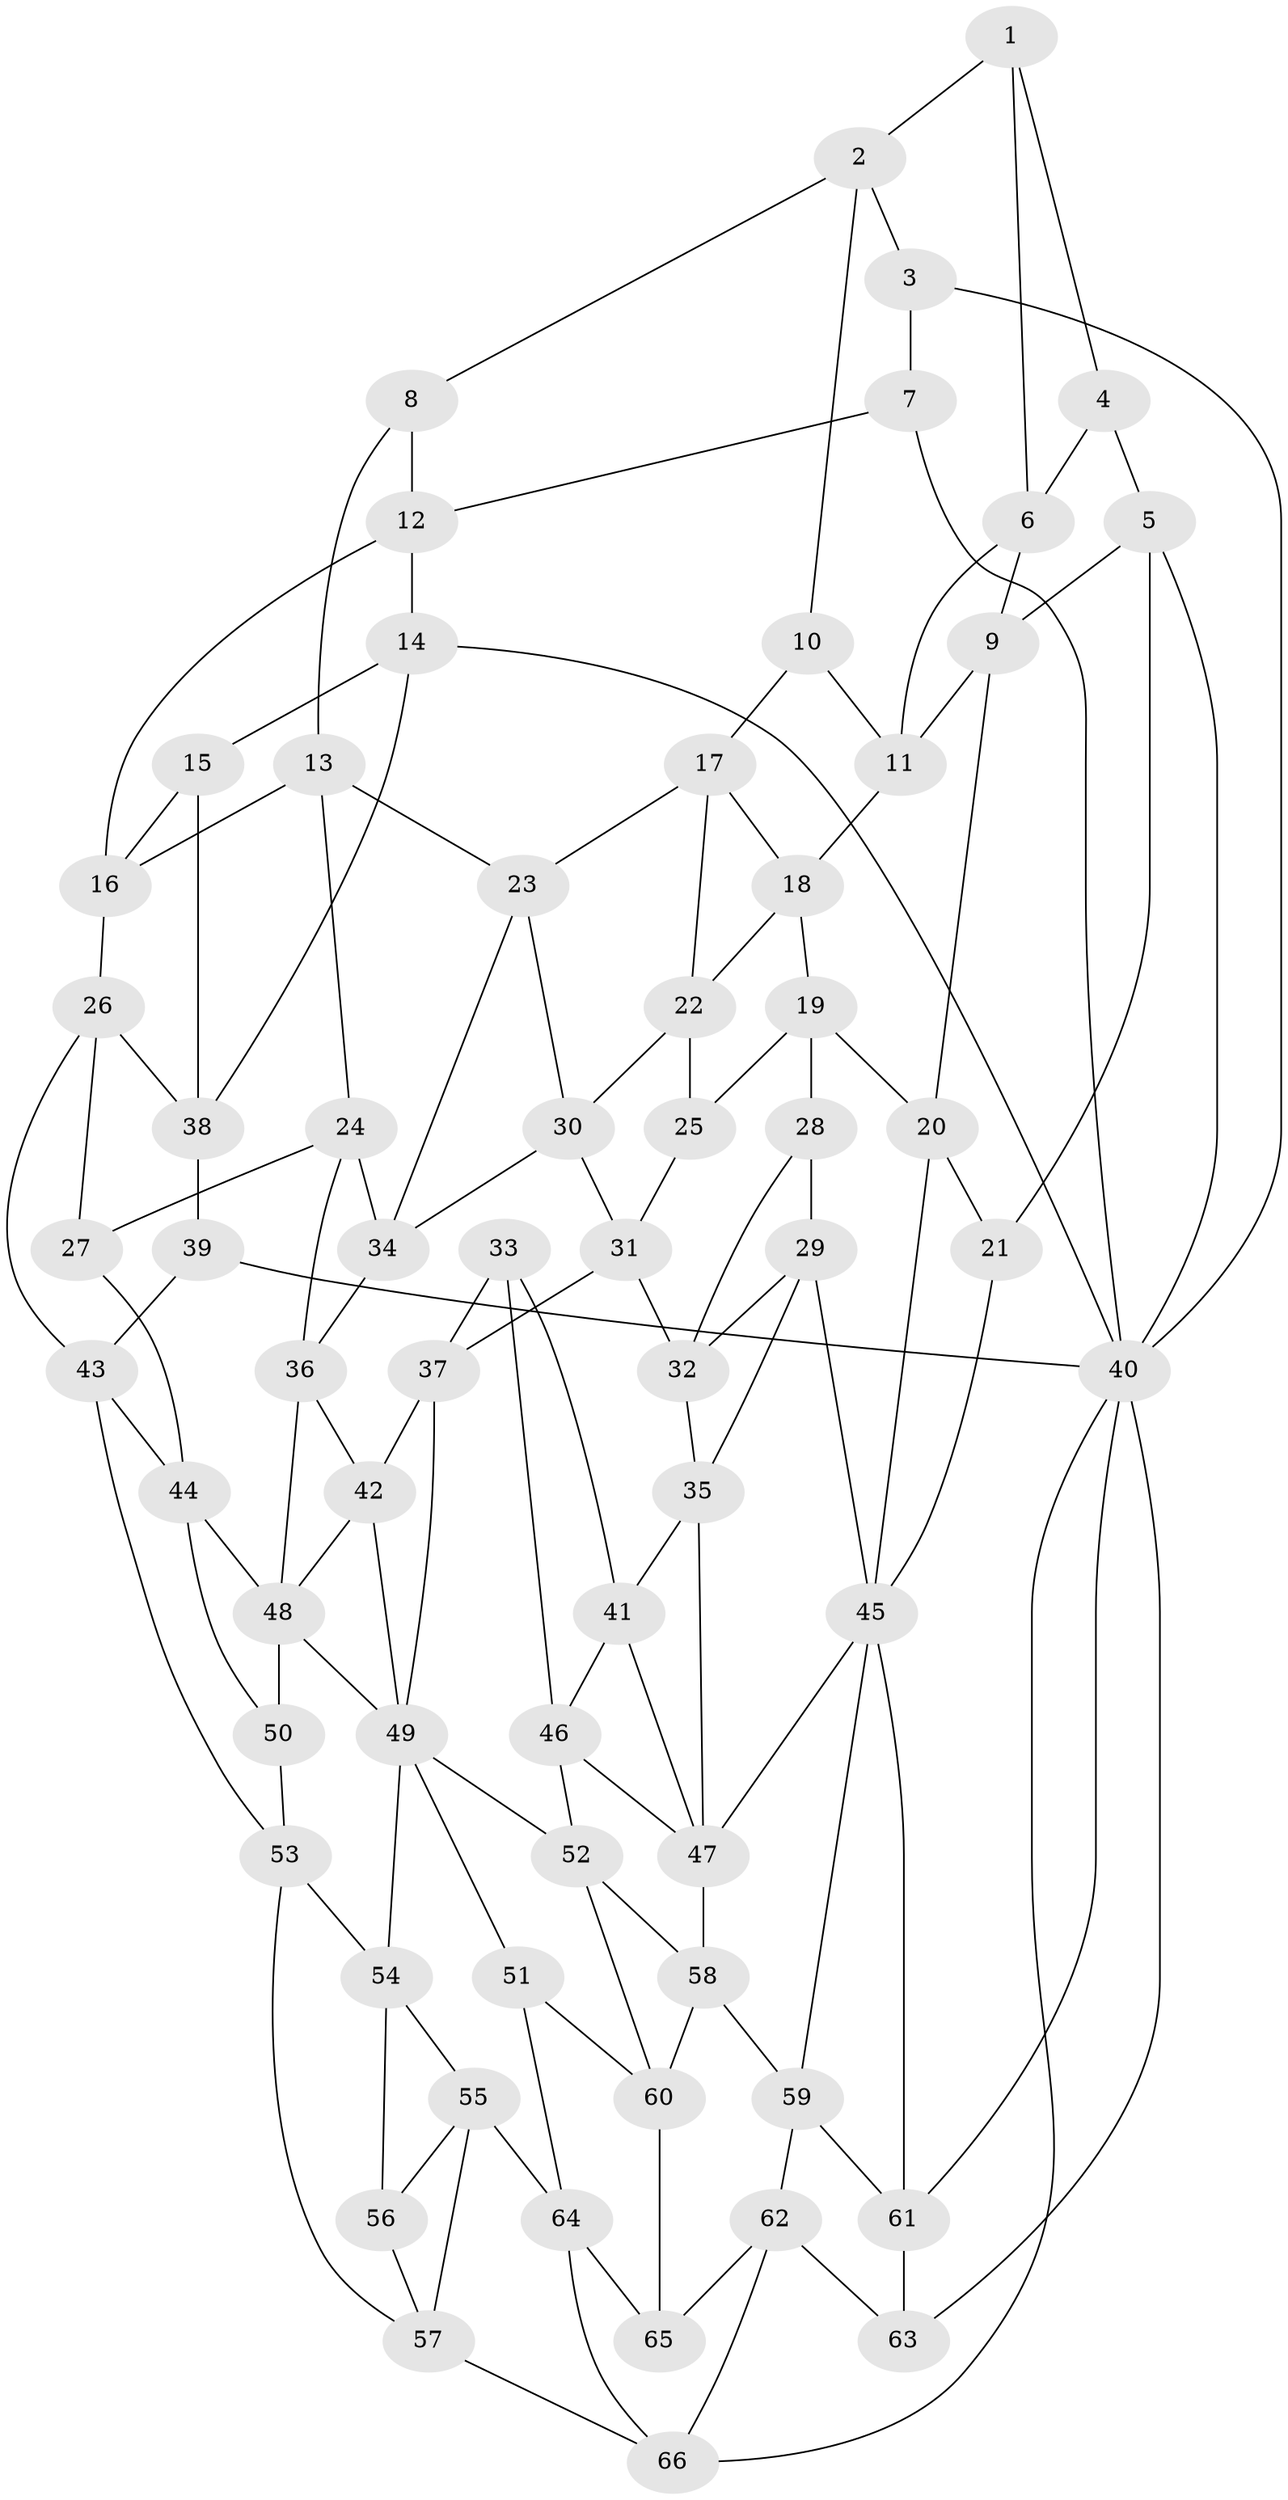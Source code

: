 // original degree distribution, {3: 0.015151515151515152, 4: 0.1893939393939394, 5: 0.6212121212121212, 6: 0.17424242424242425}
// Generated by graph-tools (version 1.1) at 2025/51/03/09/25 03:51:02]
// undirected, 66 vertices, 128 edges
graph export_dot {
graph [start="1"]
  node [color=gray90,style=filled];
  1;
  2;
  3;
  4;
  5;
  6;
  7;
  8;
  9;
  10;
  11;
  12;
  13;
  14;
  15;
  16;
  17;
  18;
  19;
  20;
  21;
  22;
  23;
  24;
  25;
  26;
  27;
  28;
  29;
  30;
  31;
  32;
  33;
  34;
  35;
  36;
  37;
  38;
  39;
  40;
  41;
  42;
  43;
  44;
  45;
  46;
  47;
  48;
  49;
  50;
  51;
  52;
  53;
  54;
  55;
  56;
  57;
  58;
  59;
  60;
  61;
  62;
  63;
  64;
  65;
  66;
  1 -- 2 [weight=1.0];
  1 -- 4 [weight=1.0];
  1 -- 6 [weight=1.0];
  2 -- 3 [weight=1.0];
  2 -- 8 [weight=1.0];
  2 -- 10 [weight=1.0];
  3 -- 7 [weight=1.0];
  3 -- 40 [weight=1.0];
  4 -- 5 [weight=1.0];
  4 -- 6 [weight=1.0];
  5 -- 9 [weight=1.0];
  5 -- 21 [weight=1.0];
  5 -- 40 [weight=1.0];
  6 -- 9 [weight=1.0];
  6 -- 11 [weight=1.0];
  7 -- 12 [weight=1.0];
  7 -- 40 [weight=1.0];
  8 -- 12 [weight=1.0];
  8 -- 13 [weight=1.0];
  9 -- 11 [weight=1.0];
  9 -- 20 [weight=1.0];
  10 -- 11 [weight=1.0];
  10 -- 17 [weight=1.0];
  11 -- 18 [weight=1.0];
  12 -- 14 [weight=1.0];
  12 -- 16 [weight=1.0];
  13 -- 16 [weight=1.0];
  13 -- 23 [weight=1.0];
  13 -- 24 [weight=1.0];
  14 -- 15 [weight=1.0];
  14 -- 38 [weight=1.0];
  14 -- 40 [weight=1.0];
  15 -- 16 [weight=1.0];
  15 -- 38 [weight=1.0];
  16 -- 26 [weight=1.0];
  17 -- 18 [weight=1.0];
  17 -- 22 [weight=1.0];
  17 -- 23 [weight=1.0];
  18 -- 19 [weight=1.0];
  18 -- 22 [weight=1.0];
  19 -- 20 [weight=1.0];
  19 -- 25 [weight=1.0];
  19 -- 28 [weight=1.0];
  20 -- 21 [weight=1.0];
  20 -- 45 [weight=1.0];
  21 -- 45 [weight=1.0];
  22 -- 25 [weight=1.0];
  22 -- 30 [weight=1.0];
  23 -- 30 [weight=1.0];
  23 -- 34 [weight=1.0];
  24 -- 27 [weight=1.0];
  24 -- 34 [weight=1.0];
  24 -- 36 [weight=1.0];
  25 -- 31 [weight=1.0];
  26 -- 27 [weight=1.0];
  26 -- 38 [weight=1.0];
  26 -- 43 [weight=1.0];
  27 -- 44 [weight=1.0];
  28 -- 29 [weight=1.0];
  28 -- 32 [weight=1.0];
  29 -- 32 [weight=1.0];
  29 -- 35 [weight=1.0];
  29 -- 45 [weight=1.0];
  30 -- 31 [weight=1.0];
  30 -- 34 [weight=1.0];
  31 -- 32 [weight=1.0];
  31 -- 37 [weight=1.0];
  32 -- 35 [weight=1.0];
  33 -- 37 [weight=1.0];
  33 -- 41 [weight=1.0];
  33 -- 46 [weight=1.0];
  34 -- 36 [weight=1.0];
  35 -- 41 [weight=1.0];
  35 -- 47 [weight=1.0];
  36 -- 42 [weight=1.0];
  36 -- 48 [weight=1.0];
  37 -- 42 [weight=1.0];
  37 -- 49 [weight=1.0];
  38 -- 39 [weight=1.0];
  39 -- 40 [weight=1.0];
  39 -- 43 [weight=1.0];
  40 -- 61 [weight=1.0];
  40 -- 63 [weight=1.0];
  40 -- 66 [weight=1.0];
  41 -- 46 [weight=1.0];
  41 -- 47 [weight=1.0];
  42 -- 48 [weight=1.0];
  42 -- 49 [weight=1.0];
  43 -- 44 [weight=1.0];
  43 -- 53 [weight=1.0];
  44 -- 48 [weight=1.0];
  44 -- 50 [weight=1.0];
  45 -- 47 [weight=1.0];
  45 -- 59 [weight=1.0];
  45 -- 61 [weight=1.0];
  46 -- 47 [weight=1.0];
  46 -- 52 [weight=1.0];
  47 -- 58 [weight=1.0];
  48 -- 49 [weight=1.0];
  48 -- 50 [weight=2.0];
  49 -- 51 [weight=1.0];
  49 -- 52 [weight=1.0];
  49 -- 54 [weight=1.0];
  50 -- 53 [weight=1.0];
  51 -- 60 [weight=1.0];
  51 -- 64 [weight=1.0];
  52 -- 58 [weight=1.0];
  52 -- 60 [weight=1.0];
  53 -- 54 [weight=1.0];
  53 -- 57 [weight=1.0];
  54 -- 55 [weight=1.0];
  54 -- 56 [weight=1.0];
  55 -- 56 [weight=1.0];
  55 -- 57 [weight=1.0];
  55 -- 64 [weight=1.0];
  56 -- 57 [weight=1.0];
  57 -- 66 [weight=1.0];
  58 -- 59 [weight=1.0];
  58 -- 60 [weight=1.0];
  59 -- 61 [weight=1.0];
  59 -- 62 [weight=1.0];
  60 -- 65 [weight=1.0];
  61 -- 63 [weight=1.0];
  62 -- 63 [weight=1.0];
  62 -- 65 [weight=1.0];
  62 -- 66 [weight=1.0];
  64 -- 65 [weight=1.0];
  64 -- 66 [weight=1.0];
}
